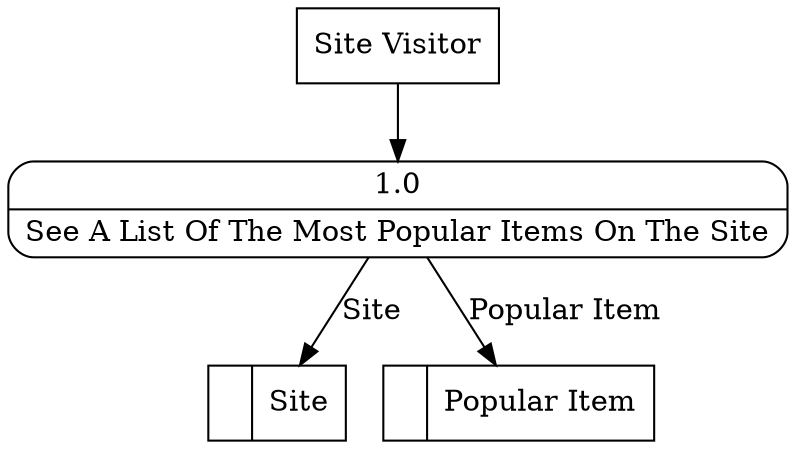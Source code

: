 digraph dfd2{ 
node[shape=record]
200 [label="<f0>  |<f1> Site " ];
201 [label="<f0>  |<f1> Popular Item " ];
202 [label="Site Visitor" shape=box];
203 [label="{<f0> 1.0|<f1> See A List Of The Most Popular Items On The Site }" shape=Mrecord];
202 -> 203
203 -> 201 [label="Popular Item"]
203 -> 200 [label="Site"]
}